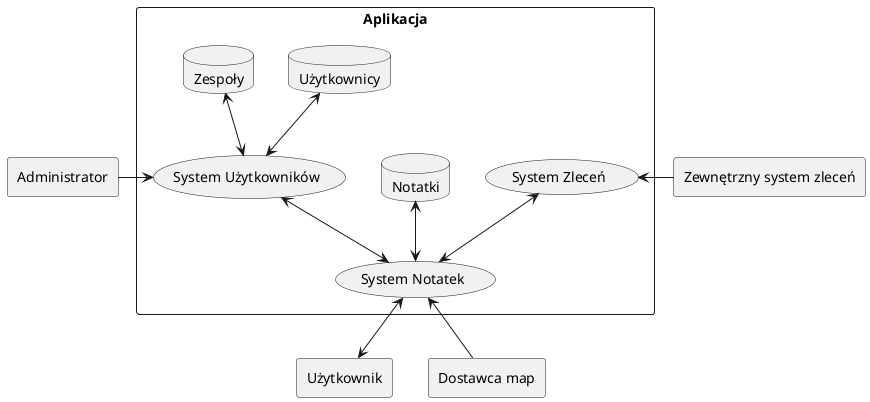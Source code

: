 @startuml
rectangle "Użytkownik" as user
rectangle "Administrator" as admin
rectangle "Dostawca map" as maps
rectangle "Zewnętrzny system zleceń" as zsz
rectangle Aplikacja as app {
    (System Notatek) as sn
    (System Zleceń) as sz
    (System Użytkowników) as su
    database "Notatki" as dbn
    database "Użytkownicy" as dbu
    database "Zespoły" as dbz

    maps -u-> sn
    admin -r-> su
    dbn <--> sn
    zsz -l-> sz
    user <-u-> sn
    dbz <--> su
    dbu <--> su
    sz <-->sn
    su <--> sn
}
@enduml
